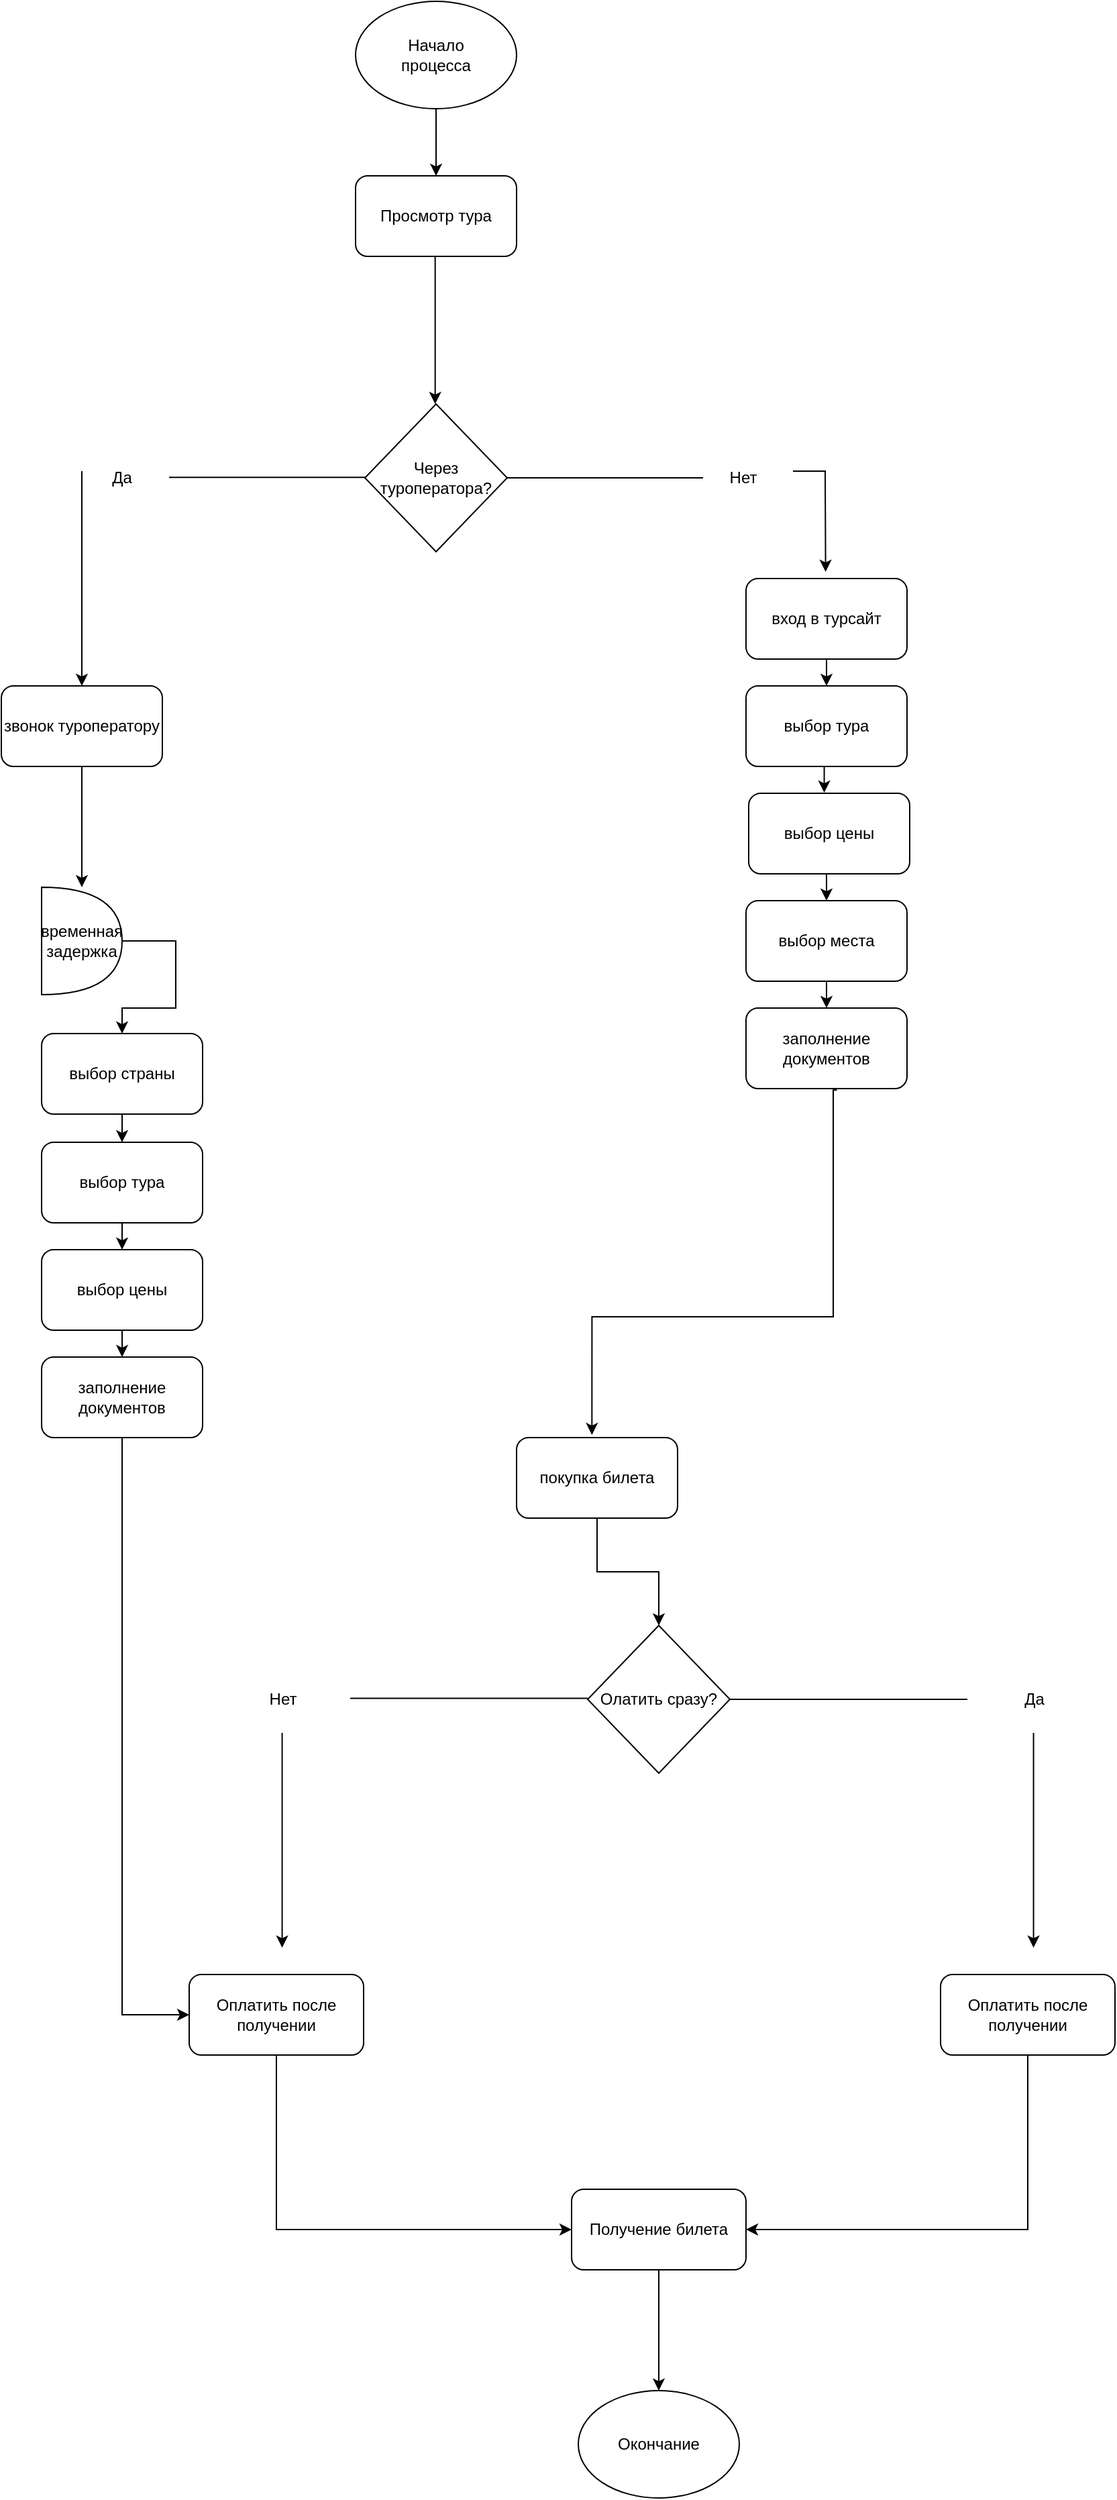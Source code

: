 <mxfile version="24.7.10">
  <diagram name="Страница — 1" id="_BNZNxSeFEgQ4xO14Fq_">
    <mxGraphModel dx="3905" dy="2318" grid="1" gridSize="10" guides="1" tooltips="1" connect="1" arrows="1" fold="1" page="1" pageScale="1" pageWidth="827" pageHeight="1169" math="0" shadow="0">
      <root>
        <mxCell id="0" />
        <mxCell id="1" parent="0" />
        <mxCell id="PQbzM9g08RcIzvuac4ex-1" value="" style="ellipse;whiteSpace=wrap;html=1;" vertex="1" parent="1">
          <mxGeometry x="294" y="340" width="120" height="80" as="geometry" />
        </mxCell>
        <mxCell id="PQbzM9g08RcIzvuac4ex-4" value="Начало процесса" style="text;html=1;align=center;verticalAlign=middle;whiteSpace=wrap;rounded=0;" vertex="1" parent="1">
          <mxGeometry x="324" y="365" width="60" height="30" as="geometry" />
        </mxCell>
        <mxCell id="PQbzM9g08RcIzvuac4ex-5" value="" style="rounded=1;whiteSpace=wrap;html=1;" vertex="1" parent="1">
          <mxGeometry x="294" y="470" width="120" height="60" as="geometry" />
        </mxCell>
        <mxCell id="PQbzM9g08RcIzvuac4ex-6" value="" style="endArrow=classic;html=1;rounded=0;entryX=0.5;entryY=0;entryDx=0;entryDy=0;exitX=0.5;exitY=1;exitDx=0;exitDy=0;" edge="1" parent="1" source="PQbzM9g08RcIzvuac4ex-1" target="PQbzM9g08RcIzvuac4ex-5">
          <mxGeometry width="50" height="50" relative="1" as="geometry">
            <mxPoint x="350" y="420" as="sourcePoint" />
            <mxPoint x="400" y="370" as="targetPoint" />
          </mxGeometry>
        </mxCell>
        <mxCell id="PQbzM9g08RcIzvuac4ex-7" value="Просмотр тура" style="text;html=1;align=center;verticalAlign=middle;whiteSpace=wrap;rounded=0;" vertex="1" parent="1">
          <mxGeometry x="307" y="485" width="94" height="30" as="geometry" />
        </mxCell>
        <mxCell id="PQbzM9g08RcIzvuac4ex-8" value="" style="endArrow=classic;html=1;rounded=0;" edge="1" parent="1">
          <mxGeometry width="50" height="50" relative="1" as="geometry">
            <mxPoint x="353.33" y="530" as="sourcePoint" />
            <mxPoint x="353.33" y="640" as="targetPoint" />
          </mxGeometry>
        </mxCell>
        <mxCell id="PQbzM9g08RcIzvuac4ex-9" value="Через туроператора?" style="rhombus;whiteSpace=wrap;html=1;" vertex="1" parent="1">
          <mxGeometry x="301" y="640" width="106" height="110" as="geometry" />
        </mxCell>
        <mxCell id="PQbzM9g08RcIzvuac4ex-10" value="" style="endArrow=classic;html=1;rounded=0;" edge="1" parent="1">
          <mxGeometry width="50" height="50" relative="1" as="geometry">
            <mxPoint x="620" y="690" as="sourcePoint" />
            <mxPoint x="644.33" y="765" as="targetPoint" />
            <Array as="points">
              <mxPoint x="644" y="690" />
            </Array>
          </mxGeometry>
        </mxCell>
        <mxCell id="PQbzM9g08RcIzvuac4ex-11" value="Нет" style="text;html=1;align=center;verticalAlign=middle;whiteSpace=wrap;rounded=0;" vertex="1" parent="1">
          <mxGeometry x="553" y="680" width="60" height="30" as="geometry" />
        </mxCell>
        <mxCell id="PQbzM9g08RcIzvuac4ex-12" value="" style="endArrow=none;html=1;rounded=0;exitX=1;exitY=0.5;exitDx=0;exitDy=0;entryX=0;entryY=0.5;entryDx=0;entryDy=0;" edge="1" parent="1" target="PQbzM9g08RcIzvuac4ex-11">
          <mxGeometry width="50" height="50" relative="1" as="geometry">
            <mxPoint x="407.0" y="695" as="sourcePoint" />
            <mxPoint x="523" y="665" as="targetPoint" />
          </mxGeometry>
        </mxCell>
        <mxCell id="PQbzM9g08RcIzvuac4ex-13" value="" style="endArrow=none;html=1;rounded=0;exitX=1;exitY=0.5;exitDx=0;exitDy=0;entryX=0;entryY=0.5;entryDx=0;entryDy=0;" edge="1" parent="1">
          <mxGeometry width="50" height="50" relative="1" as="geometry">
            <mxPoint x="155.0" y="694.63" as="sourcePoint" />
            <mxPoint x="301" y="694.63" as="targetPoint" />
          </mxGeometry>
        </mxCell>
        <mxCell id="PQbzM9g08RcIzvuac4ex-14" value="Да" style="text;html=1;align=center;verticalAlign=middle;whiteSpace=wrap;rounded=0;" vertex="1" parent="1">
          <mxGeometry x="90" y="680" width="60" height="30" as="geometry" />
        </mxCell>
        <mxCell id="PQbzM9g08RcIzvuac4ex-15" value="" style="endArrow=classic;html=1;rounded=0;" edge="1" parent="1">
          <mxGeometry width="50" height="50" relative="1" as="geometry">
            <mxPoint x="90" y="690" as="sourcePoint" />
            <mxPoint x="90" y="850" as="targetPoint" />
          </mxGeometry>
        </mxCell>
        <mxCell id="PQbzM9g08RcIzvuac4ex-21" style="edgeStyle=orthogonalEdgeStyle;rounded=0;orthogonalLoop=1;jettySize=auto;html=1;exitX=0.5;exitY=1;exitDx=0;exitDy=0;entryX=0.5;entryY=0;entryDx=0;entryDy=0;" edge="1" parent="1" source="PQbzM9g08RcIzvuac4ex-16">
          <mxGeometry relative="1" as="geometry">
            <mxPoint x="90" y="1000" as="targetPoint" />
          </mxGeometry>
        </mxCell>
        <mxCell id="PQbzM9g08RcIzvuac4ex-16" value="звонок туроператору" style="rounded=1;whiteSpace=wrap;html=1;" vertex="1" parent="1">
          <mxGeometry x="30" y="850" width="120" height="60" as="geometry" />
        </mxCell>
        <mxCell id="PQbzM9g08RcIzvuac4ex-96" style="edgeStyle=orthogonalEdgeStyle;rounded=0;orthogonalLoop=1;jettySize=auto;html=1;exitX=0.5;exitY=1;exitDx=0;exitDy=0;entryX=0.5;entryY=0;entryDx=0;entryDy=0;" edge="1" parent="1" source="PQbzM9g08RcIzvuac4ex-17" target="PQbzM9g08RcIzvuac4ex-32">
          <mxGeometry relative="1" as="geometry" />
        </mxCell>
        <mxCell id="PQbzM9g08RcIzvuac4ex-17" value="вход в турсайт" style="rounded=1;whiteSpace=wrap;html=1;" vertex="1" parent="1">
          <mxGeometry x="585" y="770" width="120" height="60" as="geometry" />
        </mxCell>
        <mxCell id="PQbzM9g08RcIzvuac4ex-90" style="edgeStyle=orthogonalEdgeStyle;rounded=0;orthogonalLoop=1;jettySize=auto;html=1;exitX=1;exitY=0.5;exitDx=0;exitDy=0;exitPerimeter=0;entryX=0.5;entryY=0;entryDx=0;entryDy=0;" edge="1" parent="1" source="PQbzM9g08RcIzvuac4ex-22" target="PQbzM9g08RcIzvuac4ex-49">
          <mxGeometry relative="1" as="geometry">
            <Array as="points">
              <mxPoint x="160" y="1040" />
              <mxPoint x="160" y="1090" />
              <mxPoint x="120" y="1090" />
            </Array>
          </mxGeometry>
        </mxCell>
        <mxCell id="PQbzM9g08RcIzvuac4ex-22" value="временная задержка" style="shape=or;whiteSpace=wrap;html=1;" vertex="1" parent="1">
          <mxGeometry x="60" y="1000" width="60" height="80" as="geometry" />
        </mxCell>
        <mxCell id="PQbzM9g08RcIzvuac4ex-66" style="edgeStyle=orthogonalEdgeStyle;rounded=0;orthogonalLoop=1;jettySize=auto;html=1;exitX=0.5;exitY=1;exitDx=0;exitDy=0;entryX=0.5;entryY=0;entryDx=0;entryDy=0;" edge="1" parent="1" source="PQbzM9g08RcIzvuac4ex-26" target="PQbzM9g08RcIzvuac4ex-61">
          <mxGeometry relative="1" as="geometry" />
        </mxCell>
        <mxCell id="PQbzM9g08RcIzvuac4ex-26" value="покупка билета" style="rounded=1;whiteSpace=wrap;html=1;" vertex="1" parent="1">
          <mxGeometry x="414" y="1410" width="120" height="60" as="geometry" />
        </mxCell>
        <mxCell id="PQbzM9g08RcIzvuac4ex-27" value="Окончание" style="ellipse;whiteSpace=wrap;html=1;" vertex="1" parent="1">
          <mxGeometry x="460" y="2120" width="120" height="80" as="geometry" />
        </mxCell>
        <mxCell id="PQbzM9g08RcIzvuac4ex-32" value="выбор тура" style="rounded=1;whiteSpace=wrap;html=1;" vertex="1" parent="1">
          <mxGeometry x="585" y="850" width="120" height="60" as="geometry" />
        </mxCell>
        <mxCell id="PQbzM9g08RcIzvuac4ex-34" value="заполнение документов" style="rounded=1;whiteSpace=wrap;html=1;" vertex="1" parent="1">
          <mxGeometry x="585" y="1090" width="120" height="60" as="geometry" />
        </mxCell>
        <mxCell id="PQbzM9g08RcIzvuac4ex-98" style="edgeStyle=orthogonalEdgeStyle;rounded=0;orthogonalLoop=1;jettySize=auto;html=1;exitX=0.5;exitY=1;exitDx=0;exitDy=0;entryX=0.5;entryY=0;entryDx=0;entryDy=0;" edge="1" parent="1" source="PQbzM9g08RcIzvuac4ex-37" target="PQbzM9g08RcIzvuac4ex-41">
          <mxGeometry relative="1" as="geometry" />
        </mxCell>
        <mxCell id="PQbzM9g08RcIzvuac4ex-37" value="&lt;div style=&quot;&quot;&gt;выбор цены&lt;/div&gt;" style="rounded=1;whiteSpace=wrap;html=1;align=center;" vertex="1" parent="1">
          <mxGeometry x="587" y="930" width="120" height="60" as="geometry" />
        </mxCell>
        <mxCell id="PQbzM9g08RcIzvuac4ex-99" style="edgeStyle=orthogonalEdgeStyle;rounded=0;orthogonalLoop=1;jettySize=auto;html=1;exitX=0.5;exitY=1;exitDx=0;exitDy=0;entryX=0.5;entryY=0;entryDx=0;entryDy=0;" edge="1" parent="1" source="PQbzM9g08RcIzvuac4ex-41" target="PQbzM9g08RcIzvuac4ex-34">
          <mxGeometry relative="1" as="geometry" />
        </mxCell>
        <mxCell id="PQbzM9g08RcIzvuac4ex-41" value="&lt;div style=&quot;&quot;&gt;выбор места&lt;/div&gt;" style="rounded=1;whiteSpace=wrap;html=1;align=center;" vertex="1" parent="1">
          <mxGeometry x="585" y="1010" width="120" height="60" as="geometry" />
        </mxCell>
        <mxCell id="PQbzM9g08RcIzvuac4ex-89" style="edgeStyle=orthogonalEdgeStyle;rounded=0;orthogonalLoop=1;jettySize=auto;html=1;exitX=0.5;exitY=1;exitDx=0;exitDy=0;entryX=0.5;entryY=0;entryDx=0;entryDy=0;" edge="1" parent="1" source="PQbzM9g08RcIzvuac4ex-49" target="PQbzM9g08RcIzvuac4ex-51">
          <mxGeometry relative="1" as="geometry" />
        </mxCell>
        <mxCell id="PQbzM9g08RcIzvuac4ex-49" value="выбор страны" style="rounded=1;whiteSpace=wrap;html=1;" vertex="1" parent="1">
          <mxGeometry x="60" y="1109" width="120" height="60" as="geometry" />
        </mxCell>
        <mxCell id="PQbzM9g08RcIzvuac4ex-88" style="edgeStyle=orthogonalEdgeStyle;rounded=0;orthogonalLoop=1;jettySize=auto;html=1;exitX=0.5;exitY=1;exitDx=0;exitDy=0;entryX=0.5;entryY=0;entryDx=0;entryDy=0;" edge="1" parent="1" source="PQbzM9g08RcIzvuac4ex-51" target="PQbzM9g08RcIzvuac4ex-53">
          <mxGeometry relative="1" as="geometry" />
        </mxCell>
        <mxCell id="PQbzM9g08RcIzvuac4ex-51" value="выбор тура" style="rounded=1;whiteSpace=wrap;html=1;" vertex="1" parent="1">
          <mxGeometry x="60" y="1190" width="120" height="60" as="geometry" />
        </mxCell>
        <mxCell id="PQbzM9g08RcIzvuac4ex-87" style="edgeStyle=orthogonalEdgeStyle;rounded=0;orthogonalLoop=1;jettySize=auto;html=1;exitX=0.5;exitY=1;exitDx=0;exitDy=0;entryX=0.5;entryY=0;entryDx=0;entryDy=0;" edge="1" parent="1" source="PQbzM9g08RcIzvuac4ex-53" target="PQbzM9g08RcIzvuac4ex-55">
          <mxGeometry relative="1" as="geometry" />
        </mxCell>
        <mxCell id="PQbzM9g08RcIzvuac4ex-53" value="&lt;div style=&quot;&quot;&gt;выбор цены&lt;/div&gt;" style="rounded=1;whiteSpace=wrap;html=1;align=center;" vertex="1" parent="1">
          <mxGeometry x="60" y="1270" width="120" height="60" as="geometry" />
        </mxCell>
        <mxCell id="PQbzM9g08RcIzvuac4ex-102" style="edgeStyle=orthogonalEdgeStyle;rounded=0;orthogonalLoop=1;jettySize=auto;html=1;exitX=0.5;exitY=1;exitDx=0;exitDy=0;entryX=0;entryY=0.5;entryDx=0;entryDy=0;" edge="1" parent="1" source="PQbzM9g08RcIzvuac4ex-55" target="PQbzM9g08RcIzvuac4ex-76">
          <mxGeometry relative="1" as="geometry" />
        </mxCell>
        <mxCell id="PQbzM9g08RcIzvuac4ex-55" value="заполнение документов" style="rounded=1;whiteSpace=wrap;html=1;" vertex="1" parent="1">
          <mxGeometry x="60" y="1350" width="120" height="60" as="geometry" />
        </mxCell>
        <mxCell id="PQbzM9g08RcIzvuac4ex-61" value="Олатить сразу?" style="rhombus;whiteSpace=wrap;html=1;" vertex="1" parent="1">
          <mxGeometry x="467" y="1550" width="106" height="110" as="geometry" />
        </mxCell>
        <mxCell id="PQbzM9g08RcIzvuac4ex-69" value="" style="endArrow=none;html=1;rounded=0;exitX=1;exitY=0.5;exitDx=0;exitDy=0;" edge="1" parent="1" source="PQbzM9g08RcIzvuac4ex-61">
          <mxGeometry width="50" height="50" relative="1" as="geometry">
            <mxPoint x="660" y="1620" as="sourcePoint" />
            <mxPoint x="750" y="1605" as="targetPoint" />
          </mxGeometry>
        </mxCell>
        <mxCell id="PQbzM9g08RcIzvuac4ex-70" value="Да" style="text;html=1;align=center;verticalAlign=middle;whiteSpace=wrap;rounded=0;" vertex="1" parent="1">
          <mxGeometry x="770" y="1590" width="60" height="30" as="geometry" />
        </mxCell>
        <mxCell id="PQbzM9g08RcIzvuac4ex-71" value="" style="endArrow=none;html=1;rounded=0;exitX=1;exitY=0.5;exitDx=0;exitDy=0;" edge="1" parent="1">
          <mxGeometry width="50" height="50" relative="1" as="geometry">
            <mxPoint x="290" y="1604.29" as="sourcePoint" />
            <mxPoint x="467" y="1604.29" as="targetPoint" />
          </mxGeometry>
        </mxCell>
        <mxCell id="PQbzM9g08RcIzvuac4ex-72" value="Нет" style="text;html=1;align=center;verticalAlign=middle;whiteSpace=wrap;rounded=0;" vertex="1" parent="1">
          <mxGeometry x="210" y="1590" width="60" height="30" as="geometry" />
        </mxCell>
        <mxCell id="PQbzM9g08RcIzvuac4ex-73" value="" style="endArrow=classic;html=1;rounded=0;" edge="1" parent="1">
          <mxGeometry width="50" height="50" relative="1" as="geometry">
            <mxPoint x="799.29" y="1630" as="sourcePoint" />
            <mxPoint x="799.29" y="1790" as="targetPoint" />
          </mxGeometry>
        </mxCell>
        <mxCell id="PQbzM9g08RcIzvuac4ex-82" style="edgeStyle=orthogonalEdgeStyle;rounded=0;orthogonalLoop=1;jettySize=auto;html=1;exitX=0.5;exitY=1;exitDx=0;exitDy=0;entryX=1;entryY=0.5;entryDx=0;entryDy=0;" edge="1" parent="1" source="PQbzM9g08RcIzvuac4ex-74" target="PQbzM9g08RcIzvuac4ex-81">
          <mxGeometry relative="1" as="geometry" />
        </mxCell>
        <mxCell id="PQbzM9g08RcIzvuac4ex-74" value="Оплатить после получении" style="rounded=1;whiteSpace=wrap;html=1;" vertex="1" parent="1">
          <mxGeometry x="730" y="1810" width="130" height="60" as="geometry" />
        </mxCell>
        <mxCell id="PQbzM9g08RcIzvuac4ex-75" value="" style="endArrow=classic;html=1;rounded=0;" edge="1" parent="1">
          <mxGeometry width="50" height="50" relative="1" as="geometry">
            <mxPoint x="239.29" y="1630" as="sourcePoint" />
            <mxPoint x="239.29" y="1790" as="targetPoint" />
          </mxGeometry>
        </mxCell>
        <mxCell id="PQbzM9g08RcIzvuac4ex-83" style="edgeStyle=orthogonalEdgeStyle;rounded=0;orthogonalLoop=1;jettySize=auto;html=1;exitX=0.5;exitY=1;exitDx=0;exitDy=0;entryX=0;entryY=0.5;entryDx=0;entryDy=0;" edge="1" parent="1" source="PQbzM9g08RcIzvuac4ex-76" target="PQbzM9g08RcIzvuac4ex-81">
          <mxGeometry relative="1" as="geometry" />
        </mxCell>
        <mxCell id="PQbzM9g08RcIzvuac4ex-76" value="Оплатить после получении" style="rounded=1;whiteSpace=wrap;html=1;" vertex="1" parent="1">
          <mxGeometry x="170" y="1810" width="130" height="60" as="geometry" />
        </mxCell>
        <mxCell id="PQbzM9g08RcIzvuac4ex-84" style="edgeStyle=orthogonalEdgeStyle;rounded=0;orthogonalLoop=1;jettySize=auto;html=1;exitX=0.5;exitY=1;exitDx=0;exitDy=0;entryX=0.5;entryY=0;entryDx=0;entryDy=0;" edge="1" parent="1" source="PQbzM9g08RcIzvuac4ex-81" target="PQbzM9g08RcIzvuac4ex-27">
          <mxGeometry relative="1" as="geometry" />
        </mxCell>
        <mxCell id="PQbzM9g08RcIzvuac4ex-81" value="Получение билета" style="rounded=1;whiteSpace=wrap;html=1;" vertex="1" parent="1">
          <mxGeometry x="455" y="1970" width="130" height="60" as="geometry" />
        </mxCell>
        <mxCell id="PQbzM9g08RcIzvuac4ex-92" style="edgeStyle=orthogonalEdgeStyle;rounded=0;orthogonalLoop=1;jettySize=auto;html=1;entryX=0.468;entryY=-0.033;entryDx=0;entryDy=0;entryPerimeter=0;exitX=0.565;exitY=1.019;exitDx=0;exitDy=0;exitPerimeter=0;" edge="1" parent="1" source="PQbzM9g08RcIzvuac4ex-34" target="PQbzM9g08RcIzvuac4ex-26">
          <mxGeometry relative="1" as="geometry">
            <mxPoint x="660" y="1160" as="sourcePoint" />
            <Array as="points">
              <mxPoint x="650" y="1151" />
              <mxPoint x="650" y="1320" />
              <mxPoint x="470" y="1320" />
            </Array>
          </mxGeometry>
        </mxCell>
        <mxCell id="PQbzM9g08RcIzvuac4ex-97" style="edgeStyle=orthogonalEdgeStyle;rounded=0;orthogonalLoop=1;jettySize=auto;html=1;exitX=0.5;exitY=1;exitDx=0;exitDy=0;entryX=0.469;entryY=-0.008;entryDx=0;entryDy=0;entryPerimeter=0;" edge="1" parent="1" source="PQbzM9g08RcIzvuac4ex-32" target="PQbzM9g08RcIzvuac4ex-37">
          <mxGeometry relative="1" as="geometry" />
        </mxCell>
      </root>
    </mxGraphModel>
  </diagram>
</mxfile>
